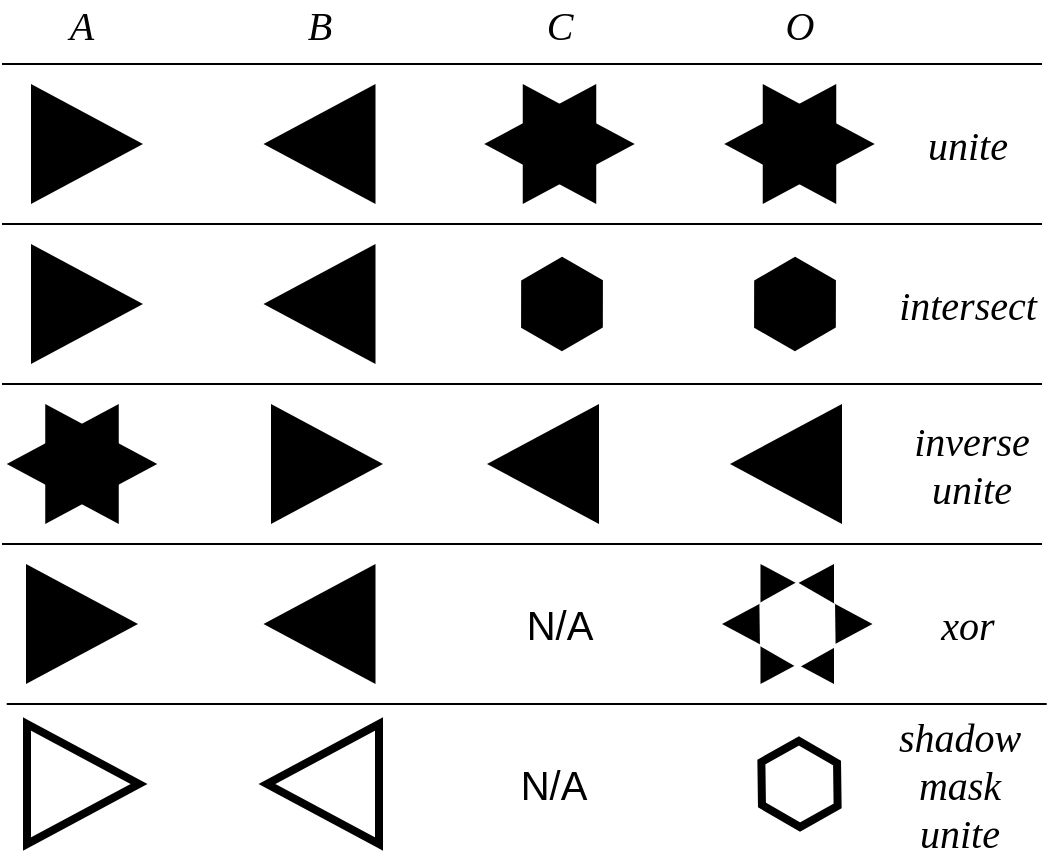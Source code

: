 <mxfile version="12.9.9" type="device"><diagram id="WBHS16ZZHrNZ9_1CeDTv" name="Page-1"><mxGraphModel dx="782" dy="537" grid="1" gridSize="10" guides="1" tooltips="1" connect="1" arrows="1" fold="1" page="1" pageScale="1" pageWidth="827" pageHeight="1169" math="0" shadow="0"><root><mxCell id="0"/><mxCell id="1" parent="0"/><mxCell id="l5CAiUTN6Sz7Cgn7OT-u-1" value="&lt;font face=&quot;Times New Roman&quot; style=&quot;font-size: 20px&quot;&gt;&lt;i&gt;A&lt;/i&gt;&lt;/font&gt;" style="text;html=1;strokeColor=none;fillColor=none;align=center;verticalAlign=middle;whiteSpace=wrap;rounded=0;" vertex="1" parent="1"><mxGeometry x="160" y="650" width="80" height="20" as="geometry"/></mxCell><mxCell id="l5CAiUTN6Sz7Cgn7OT-u-2" value="&lt;font face=&quot;Times New Roman&quot; style=&quot;font-size: 20px&quot;&gt;&lt;i&gt;B&lt;/i&gt;&lt;/font&gt;" style="text;html=1;strokeColor=none;fillColor=none;align=center;verticalAlign=middle;whiteSpace=wrap;rounded=0;" vertex="1" parent="1"><mxGeometry x="278.75" y="650" width="80" height="20" as="geometry"/></mxCell><mxCell id="l5CAiUTN6Sz7Cgn7OT-u-3" value="&lt;font face=&quot;Times New Roman&quot; style=&quot;font-size: 20px&quot;&gt;&lt;i&gt;C&lt;/i&gt;&lt;/font&gt;" style="text;html=1;strokeColor=none;fillColor=none;align=center;verticalAlign=middle;whiteSpace=wrap;rounded=0;" vertex="1" parent="1"><mxGeometry x="398.75" y="650" width="80" height="20" as="geometry"/></mxCell><mxCell id="l5CAiUTN6Sz7Cgn7OT-u-4" value="&lt;font face=&quot;Times New Roman&quot;&gt;&lt;span style=&quot;font-size: 20px&quot;&gt;&lt;i&gt;O&lt;/i&gt;&lt;/span&gt;&lt;/font&gt;" style="text;html=1;strokeColor=none;fillColor=none;align=center;verticalAlign=middle;whiteSpace=wrap;rounded=0;" vertex="1" parent="1"><mxGeometry x="518.75" y="650" width="80" height="20" as="geometry"/></mxCell><mxCell id="l5CAiUTN6Sz7Cgn7OT-u-5" value="" style="endArrow=none;html=1;" edge="1" parent="1"><mxGeometry width="50" height="50" relative="1" as="geometry"><mxPoint x="160" y="680" as="sourcePoint"/><mxPoint x="680" y="680" as="targetPoint"/></mxGeometry></mxCell><mxCell id="l5CAiUTN6Sz7Cgn7OT-u-6" value="" style="triangle;whiteSpace=wrap;html=1;fillColor=#000000;strokeColor=none;" vertex="1" parent="1"><mxGeometry x="174.5" y="690" width="56" height="60" as="geometry"/></mxCell><mxCell id="l5CAiUTN6Sz7Cgn7OT-u-8" value="" style="triangle;whiteSpace=wrap;html=1;rotation=-180;strokeColor=none;fillColor=#000000;" vertex="1" parent="1"><mxGeometry x="290.75" y="690" width="56" height="60" as="geometry"/></mxCell><mxCell id="l5CAiUTN6Sz7Cgn7OT-u-10" value="" style="triangle;whiteSpace=wrap;html=1;fillColor=#000000;strokeColor=none;" vertex="1" parent="1"><mxGeometry x="420.37" y="690" width="56" height="60" as="geometry"/></mxCell><mxCell id="l5CAiUTN6Sz7Cgn7OT-u-11" value="" style="triangle;whiteSpace=wrap;html=1;rotation=-180;strokeColor=none;fillColor=#000000;" vertex="1" parent="1"><mxGeometry x="401.13" y="690" width="56" height="60" as="geometry"/></mxCell><mxCell id="l5CAiUTN6Sz7Cgn7OT-u-12" value="" style="triangle;whiteSpace=wrap;html=1;fillColor=#000000;strokeColor=none;" vertex="1" parent="1"><mxGeometry x="540.37" y="690" width="56" height="60" as="geometry"/></mxCell><mxCell id="l5CAiUTN6Sz7Cgn7OT-u-13" value="" style="triangle;whiteSpace=wrap;html=1;rotation=-180;strokeColor=none;fillColor=#000000;" vertex="1" parent="1"><mxGeometry x="521.13" y="690" width="56" height="60" as="geometry"/></mxCell><mxCell id="l5CAiUTN6Sz7Cgn7OT-u-14" value="" style="endArrow=none;html=1;" edge="1" parent="1"><mxGeometry width="50" height="50" relative="1" as="geometry"><mxPoint x="160" y="760" as="sourcePoint"/><mxPoint x="680" y="760" as="targetPoint"/></mxGeometry></mxCell><mxCell id="l5CAiUTN6Sz7Cgn7OT-u-15" value="&lt;font face=&quot;Times New Roman&quot;&gt;&lt;span style=&quot;font-size: 20px&quot;&gt;&lt;i&gt;unite&lt;/i&gt;&lt;/span&gt;&lt;/font&gt;" style="text;html=1;strokeColor=none;fillColor=none;align=center;verticalAlign=middle;whiteSpace=wrap;rounded=0;" vertex="1" parent="1"><mxGeometry x="602.5" y="710" width="80" height="20" as="geometry"/></mxCell><mxCell id="l5CAiUTN6Sz7Cgn7OT-u-16" value="" style="triangle;whiteSpace=wrap;html=1;fillColor=#000000;strokeColor=none;" vertex="1" parent="1"><mxGeometry x="174.5" y="770" width="56" height="60" as="geometry"/></mxCell><mxCell id="l5CAiUTN6Sz7Cgn7OT-u-17" value="" style="triangle;whiteSpace=wrap;html=1;rotation=-180;strokeColor=none;fillColor=#000000;" vertex="1" parent="1"><mxGeometry x="290.75" y="770" width="56" height="60" as="geometry"/></mxCell><mxCell id="l5CAiUTN6Sz7Cgn7OT-u-18" value="" style="shape=hexagon;perimeter=hexagonPerimeter2;whiteSpace=wrap;html=1;fillColor=#000000;rotation=30;" vertex="1" parent="1"><mxGeometry x="417" y="780" width="46" height="40" as="geometry"/></mxCell><mxCell id="l5CAiUTN6Sz7Cgn7OT-u-19" value="" style="shape=hexagon;perimeter=hexagonPerimeter2;whiteSpace=wrap;html=1;fillColor=#000000;rotation=30;" vertex="1" parent="1"><mxGeometry x="533.5" y="780" width="46" height="40" as="geometry"/></mxCell><mxCell id="l5CAiUTN6Sz7Cgn7OT-u-20" value="&lt;font face=&quot;Times New Roman&quot;&gt;&lt;span style=&quot;font-size: 20px&quot;&gt;&lt;i&gt;intersect&lt;/i&gt;&lt;/span&gt;&lt;/font&gt;" style="text;html=1;strokeColor=none;fillColor=none;align=center;verticalAlign=middle;whiteSpace=wrap;rounded=0;" vertex="1" parent="1"><mxGeometry x="602.5" y="790" width="80" height="20" as="geometry"/></mxCell><mxCell id="l5CAiUTN6Sz7Cgn7OT-u-21" value="" style="endArrow=none;html=1;" edge="1" parent="1"><mxGeometry width="50" height="50" relative="1" as="geometry"><mxPoint x="160" y="840" as="sourcePoint"/><mxPoint x="680" y="840" as="targetPoint"/></mxGeometry></mxCell><mxCell id="l5CAiUTN6Sz7Cgn7OT-u-22" value="" style="endArrow=none;html=1;" edge="1" parent="1"><mxGeometry width="50" height="50" relative="1" as="geometry"><mxPoint x="160" y="920" as="sourcePoint"/><mxPoint x="680" y="920" as="targetPoint"/></mxGeometry></mxCell><mxCell id="l5CAiUTN6Sz7Cgn7OT-u-23" value="" style="triangle;whiteSpace=wrap;html=1;fillColor=#000000;strokeColor=none;" vertex="1" parent="1"><mxGeometry x="181.62" y="850" width="56" height="60" as="geometry"/></mxCell><mxCell id="l5CAiUTN6Sz7Cgn7OT-u-24" value="" style="triangle;whiteSpace=wrap;html=1;rotation=-180;strokeColor=none;fillColor=#000000;" vertex="1" parent="1"><mxGeometry x="162.38" y="850" width="56" height="60" as="geometry"/></mxCell><mxCell id="l5CAiUTN6Sz7Cgn7OT-u-25" value="" style="triangle;whiteSpace=wrap;html=1;fillColor=#000000;strokeColor=none;" vertex="1" parent="1"><mxGeometry x="294.51" y="850" width="56" height="60" as="geometry"/></mxCell><mxCell id="l5CAiUTN6Sz7Cgn7OT-u-26" value="" style="triangle;whiteSpace=wrap;html=1;rotation=-180;strokeColor=none;fillColor=#000000;" vertex="1" parent="1"><mxGeometry x="402.5" y="850" width="56" height="60" as="geometry"/></mxCell><mxCell id="l5CAiUTN6Sz7Cgn7OT-u-27" value="" style="triangle;whiteSpace=wrap;html=1;rotation=-180;strokeColor=none;fillColor=#000000;" vertex="1" parent="1"><mxGeometry x="524" y="850" width="56" height="60" as="geometry"/></mxCell><mxCell id="l5CAiUTN6Sz7Cgn7OT-u-28" value="&lt;font face=&quot;Times New Roman&quot;&gt;&lt;span style=&quot;font-size: 20px&quot;&gt;&lt;i&gt;inverse&lt;br&gt;unite&lt;br&gt;&lt;/i&gt;&lt;/span&gt;&lt;/font&gt;" style="text;html=1;strokeColor=none;fillColor=none;align=center;verticalAlign=middle;whiteSpace=wrap;rounded=0;" vertex="1" parent="1"><mxGeometry x="605" y="870" width="80" height="20" as="geometry"/></mxCell><mxCell id="l5CAiUTN6Sz7Cgn7OT-u-34" value="" style="triangle;whiteSpace=wrap;html=1;fillColor=#000000;strokeColor=none;" vertex="1" parent="1"><mxGeometry x="172" y="930" width="56" height="60" as="geometry"/></mxCell><mxCell id="l5CAiUTN6Sz7Cgn7OT-u-36" value="" style="triangle;whiteSpace=wrap;html=1;rotation=-180;strokeColor=none;fillColor=#000000;" vertex="1" parent="1"><mxGeometry x="290.75" y="930" width="56" height="60" as="geometry"/></mxCell><mxCell id="l5CAiUTN6Sz7Cgn7OT-u-46" value="&lt;font style=&quot;font-size: 20px&quot;&gt;N/A&lt;/font&gt;" style="text;html=1;strokeColor=none;fillColor=none;align=center;verticalAlign=middle;whiteSpace=wrap;rounded=0;fontSize=14;" vertex="1" parent="1"><mxGeometry x="398.75" y="950" width="80" height="20" as="geometry"/></mxCell><mxCell id="l5CAiUTN6Sz7Cgn7OT-u-47" value="&lt;font face=&quot;Times New Roman&quot;&gt;&lt;span style=&quot;font-size: 20px&quot;&gt;&lt;i&gt;xor&lt;/i&gt;&lt;/span&gt;&lt;/font&gt;" style="text;html=1;strokeColor=none;fillColor=none;align=center;verticalAlign=middle;whiteSpace=wrap;rounded=0;" vertex="1" parent="1"><mxGeometry x="602.5" y="950" width="80" height="20" as="geometry"/></mxCell><mxCell id="l5CAiUTN6Sz7Cgn7OT-u-48" value="" style="endArrow=none;html=1;" edge="1" parent="1"><mxGeometry width="50" height="50" relative="1" as="geometry"><mxPoint x="162.38" y="1000" as="sourcePoint"/><mxPoint x="682.38" y="1000" as="targetPoint"/></mxGeometry></mxCell><mxCell id="l5CAiUTN6Sz7Cgn7OT-u-51" value="" style="triangle;whiteSpace=wrap;html=1;fillColor=none;strokeColor=#000000;strokeWidth=4;" vertex="1" parent="1"><mxGeometry x="172.5" y="1010" width="56" height="60" as="geometry"/></mxCell><mxCell id="l5CAiUTN6Sz7Cgn7OT-u-52" value="" style="triangle;whiteSpace=wrap;html=1;rotation=-180;strokeColor=#000000;fillColor=none;strokeWidth=4;" vertex="1" parent="1"><mxGeometry x="292.5" y="1010" width="56" height="60" as="geometry"/></mxCell><mxCell id="l5CAiUTN6Sz7Cgn7OT-u-53" value="&lt;font style=&quot;font-size: 20px&quot;&gt;N/A&lt;/font&gt;" style="text;html=1;strokeColor=none;fillColor=none;align=center;verticalAlign=middle;whiteSpace=wrap;rounded=0;fontSize=14;" vertex="1" parent="1"><mxGeometry x="396.37" y="1030" width="80" height="20" as="geometry"/></mxCell><mxCell id="l5CAiUTN6Sz7Cgn7OT-u-54" value="" style="shape=hexagon;perimeter=hexagonPerimeter2;whiteSpace=wrap;html=1;fillColor=none;rotation=30;strokeColor=#000000;strokeWidth=4;" vertex="1" parent="1"><mxGeometry x="536.75" y="1021.5" width="44" height="37" as="geometry"/></mxCell><mxCell id="l5CAiUTN6Sz7Cgn7OT-u-55" value="" style="group" vertex="1" connectable="0" parent="1"><mxGeometry x="520" y="930" width="75.24" height="60" as="geometry"/></mxCell><mxCell id="l5CAiUTN6Sz7Cgn7OT-u-43" value="" style="triangle;whiteSpace=wrap;html=1;fillColor=#000000;strokeColor=none;" vertex="1" parent="l5CAiUTN6Sz7Cgn7OT-u-55"><mxGeometry x="19.24" width="56" height="60" as="geometry"/></mxCell><mxCell id="l5CAiUTN6Sz7Cgn7OT-u-44" value="" style="triangle;whiteSpace=wrap;html=1;rotation=-180;strokeColor=none;fillColor=#000000;" vertex="1" parent="l5CAiUTN6Sz7Cgn7OT-u-55"><mxGeometry width="56" height="60" as="geometry"/></mxCell><mxCell id="l5CAiUTN6Sz7Cgn7OT-u-45" value="" style="shape=hexagon;perimeter=hexagonPerimeter2;whiteSpace=wrap;html=1;fillColor=#FFFFFF;rotation=30;strokeColor=none;" vertex="1" parent="l5CAiUTN6Sz7Cgn7OT-u-55"><mxGeometry x="15.75" y="12" width="44" height="37" as="geometry"/></mxCell><mxCell id="l5CAiUTN6Sz7Cgn7OT-u-56" value="&lt;font face=&quot;Times New Roman&quot;&gt;&lt;span style=&quot;font-size: 20px&quot;&gt;&lt;i&gt;shadow&lt;br&gt;mask&lt;br&gt;unite&lt;br&gt;&lt;/i&gt;&lt;/span&gt;&lt;/font&gt;" style="text;html=1;strokeColor=none;fillColor=none;align=center;verticalAlign=middle;whiteSpace=wrap;rounded=0;" vertex="1" parent="1"><mxGeometry x="598.75" y="1030" width="80" height="20" as="geometry"/></mxCell></root></mxGraphModel></diagram></mxfile>